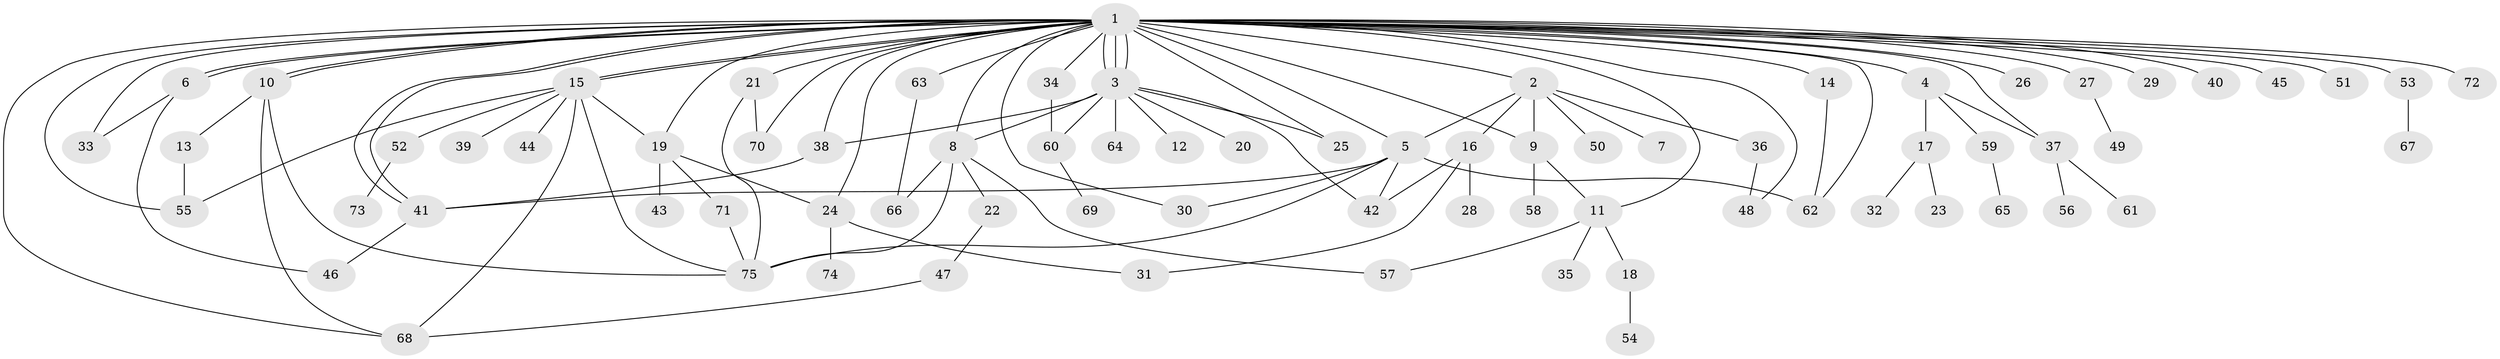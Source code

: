 // Generated by graph-tools (version 1.1) at 2025/14/03/09/25 04:14:21]
// undirected, 75 vertices, 114 edges
graph export_dot {
graph [start="1"]
  node [color=gray90,style=filled];
  1;
  2;
  3;
  4;
  5;
  6;
  7;
  8;
  9;
  10;
  11;
  12;
  13;
  14;
  15;
  16;
  17;
  18;
  19;
  20;
  21;
  22;
  23;
  24;
  25;
  26;
  27;
  28;
  29;
  30;
  31;
  32;
  33;
  34;
  35;
  36;
  37;
  38;
  39;
  40;
  41;
  42;
  43;
  44;
  45;
  46;
  47;
  48;
  49;
  50;
  51;
  52;
  53;
  54;
  55;
  56;
  57;
  58;
  59;
  60;
  61;
  62;
  63;
  64;
  65;
  66;
  67;
  68;
  69;
  70;
  71;
  72;
  73;
  74;
  75;
  1 -- 2;
  1 -- 3;
  1 -- 3;
  1 -- 3;
  1 -- 4;
  1 -- 5;
  1 -- 6;
  1 -- 6;
  1 -- 8;
  1 -- 9;
  1 -- 10;
  1 -- 10;
  1 -- 11;
  1 -- 14;
  1 -- 15;
  1 -- 15;
  1 -- 19;
  1 -- 21;
  1 -- 24;
  1 -- 25;
  1 -- 26;
  1 -- 27;
  1 -- 29;
  1 -- 30;
  1 -- 33;
  1 -- 34;
  1 -- 37;
  1 -- 38;
  1 -- 40;
  1 -- 41;
  1 -- 41;
  1 -- 45;
  1 -- 48;
  1 -- 51;
  1 -- 53;
  1 -- 55;
  1 -- 62;
  1 -- 63;
  1 -- 68;
  1 -- 70;
  1 -- 72;
  2 -- 5;
  2 -- 7;
  2 -- 9;
  2 -- 16;
  2 -- 36;
  2 -- 50;
  3 -- 8;
  3 -- 12;
  3 -- 20;
  3 -- 25;
  3 -- 38;
  3 -- 42;
  3 -- 60;
  3 -- 64;
  4 -- 17;
  4 -- 37;
  4 -- 59;
  5 -- 30;
  5 -- 41;
  5 -- 42;
  5 -- 62;
  5 -- 75;
  6 -- 33;
  6 -- 46;
  8 -- 22;
  8 -- 57;
  8 -- 66;
  8 -- 75;
  9 -- 11;
  9 -- 58;
  10 -- 13;
  10 -- 68;
  10 -- 75;
  11 -- 18;
  11 -- 35;
  11 -- 57;
  13 -- 55;
  14 -- 62;
  15 -- 19;
  15 -- 39;
  15 -- 44;
  15 -- 52;
  15 -- 55;
  15 -- 68;
  15 -- 75;
  16 -- 28;
  16 -- 31;
  16 -- 42;
  17 -- 23;
  17 -- 32;
  18 -- 54;
  19 -- 24;
  19 -- 43;
  19 -- 71;
  21 -- 70;
  21 -- 75;
  22 -- 47;
  24 -- 31;
  24 -- 74;
  27 -- 49;
  34 -- 60;
  36 -- 48;
  37 -- 56;
  37 -- 61;
  38 -- 41;
  41 -- 46;
  47 -- 68;
  52 -- 73;
  53 -- 67;
  59 -- 65;
  60 -- 69;
  63 -- 66;
  71 -- 75;
}
